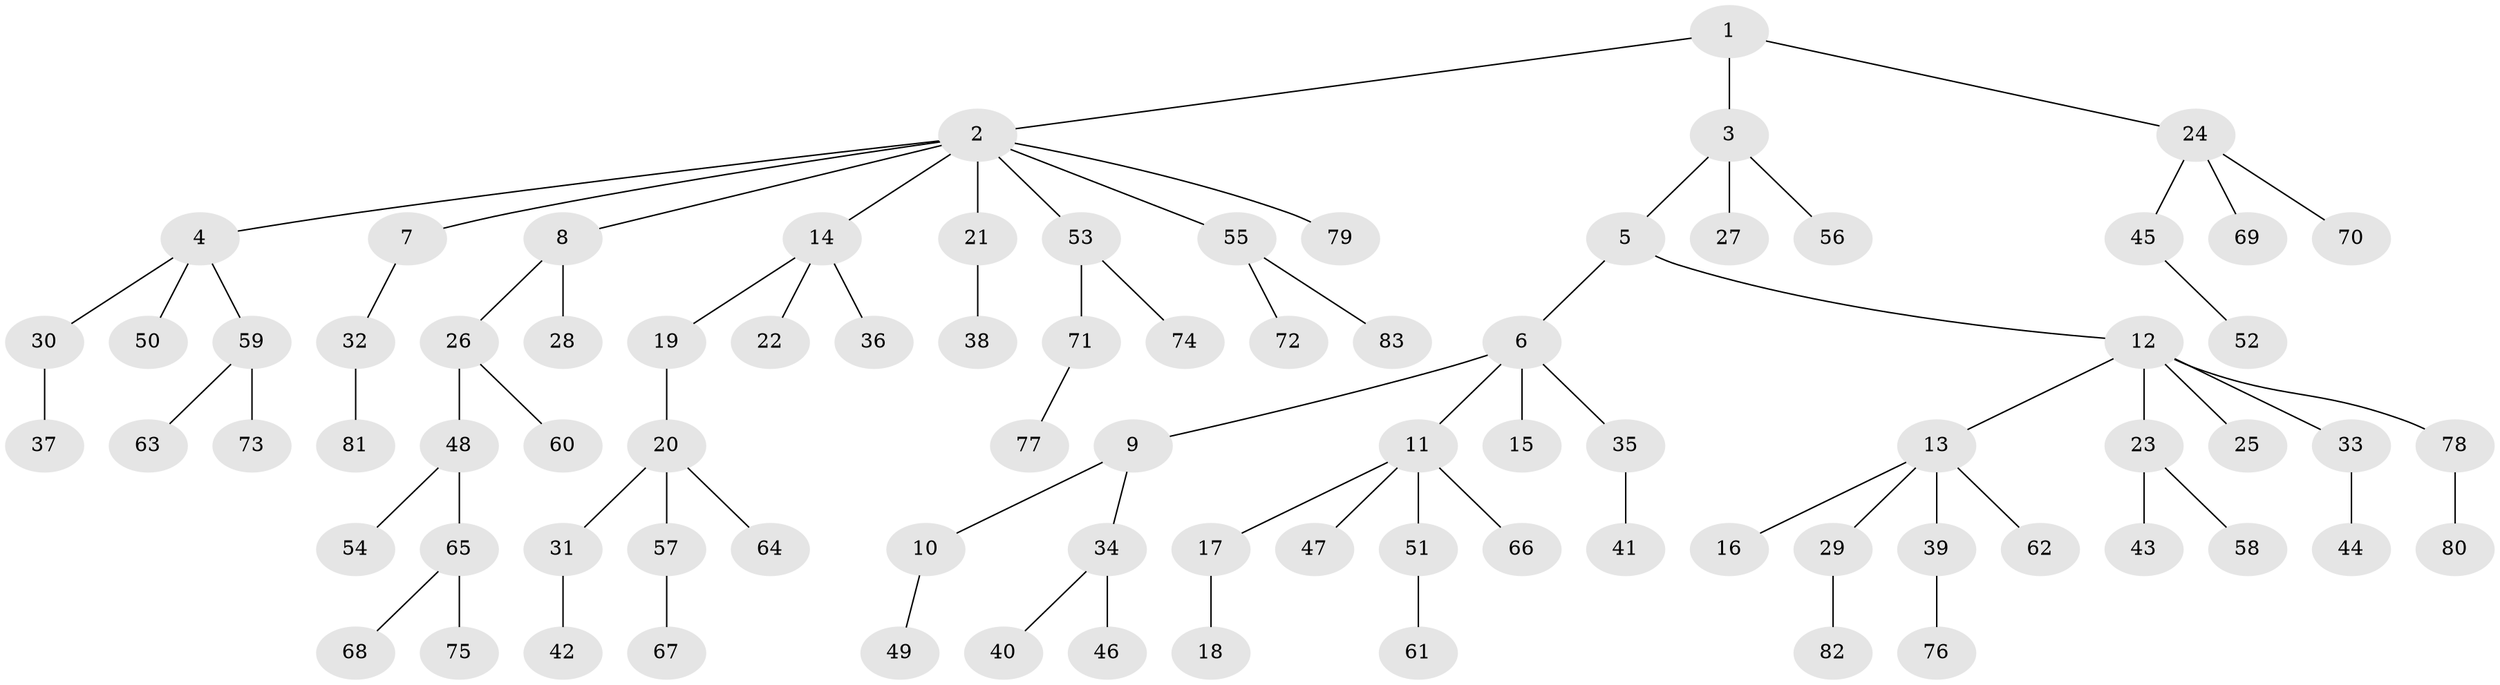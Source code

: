 // coarse degree distribution, {3: 0.12, 7: 0.04, 2: 0.32, 1: 0.48, 4: 0.04}
// Generated by graph-tools (version 1.1) at 2025/51/03/04/25 22:51:56]
// undirected, 83 vertices, 82 edges
graph export_dot {
  node [color=gray90,style=filled];
  1;
  2;
  3;
  4;
  5;
  6;
  7;
  8;
  9;
  10;
  11;
  12;
  13;
  14;
  15;
  16;
  17;
  18;
  19;
  20;
  21;
  22;
  23;
  24;
  25;
  26;
  27;
  28;
  29;
  30;
  31;
  32;
  33;
  34;
  35;
  36;
  37;
  38;
  39;
  40;
  41;
  42;
  43;
  44;
  45;
  46;
  47;
  48;
  49;
  50;
  51;
  52;
  53;
  54;
  55;
  56;
  57;
  58;
  59;
  60;
  61;
  62;
  63;
  64;
  65;
  66;
  67;
  68;
  69;
  70;
  71;
  72;
  73;
  74;
  75;
  76;
  77;
  78;
  79;
  80;
  81;
  82;
  83;
  1 -- 2;
  1 -- 3;
  1 -- 24;
  2 -- 4;
  2 -- 7;
  2 -- 8;
  2 -- 14;
  2 -- 21;
  2 -- 53;
  2 -- 55;
  2 -- 79;
  3 -- 5;
  3 -- 27;
  3 -- 56;
  4 -- 30;
  4 -- 50;
  4 -- 59;
  5 -- 6;
  5 -- 12;
  6 -- 9;
  6 -- 11;
  6 -- 15;
  6 -- 35;
  7 -- 32;
  8 -- 26;
  8 -- 28;
  9 -- 10;
  9 -- 34;
  10 -- 49;
  11 -- 17;
  11 -- 47;
  11 -- 51;
  11 -- 66;
  12 -- 13;
  12 -- 23;
  12 -- 25;
  12 -- 33;
  12 -- 78;
  13 -- 16;
  13 -- 29;
  13 -- 39;
  13 -- 62;
  14 -- 19;
  14 -- 22;
  14 -- 36;
  17 -- 18;
  19 -- 20;
  20 -- 31;
  20 -- 57;
  20 -- 64;
  21 -- 38;
  23 -- 43;
  23 -- 58;
  24 -- 45;
  24 -- 69;
  24 -- 70;
  26 -- 48;
  26 -- 60;
  29 -- 82;
  30 -- 37;
  31 -- 42;
  32 -- 81;
  33 -- 44;
  34 -- 40;
  34 -- 46;
  35 -- 41;
  39 -- 76;
  45 -- 52;
  48 -- 54;
  48 -- 65;
  51 -- 61;
  53 -- 71;
  53 -- 74;
  55 -- 72;
  55 -- 83;
  57 -- 67;
  59 -- 63;
  59 -- 73;
  65 -- 68;
  65 -- 75;
  71 -- 77;
  78 -- 80;
}
